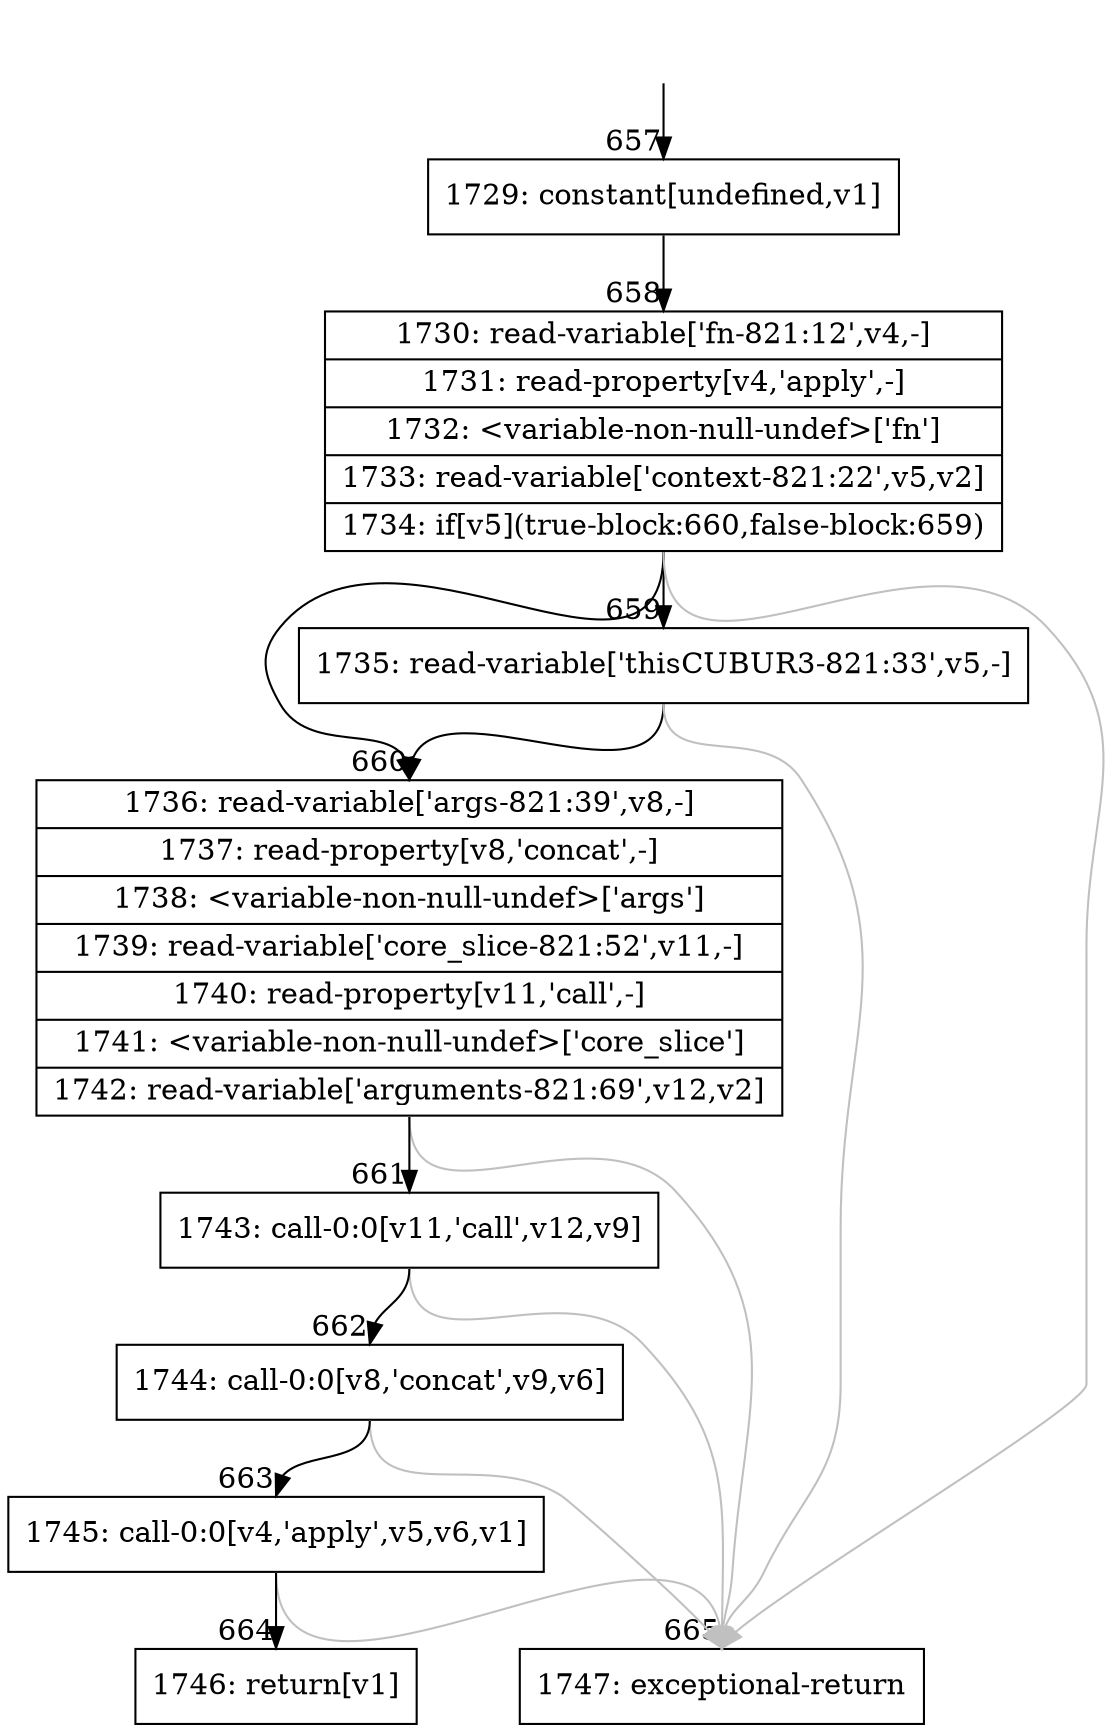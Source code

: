 digraph {
rankdir="TD"
BB_entry49[shape=none,label=""];
BB_entry49 -> BB657 [tailport=s, headport=n, headlabel="    657"]
BB657 [shape=record label="{1729: constant[undefined,v1]}" ] 
BB657 -> BB658 [tailport=s, headport=n, headlabel="      658"]
BB658 [shape=record label="{1730: read-variable['fn-821:12',v4,-]|1731: read-property[v4,'apply',-]|1732: \<variable-non-null-undef\>['fn']|1733: read-variable['context-821:22',v5,v2]|1734: if[v5](true-block:660,false-block:659)}" ] 
BB658 -> BB660 [tailport=s, headport=n, headlabel="      660"]
BB658 -> BB659 [tailport=s, headport=n, headlabel="      659"]
BB658 -> BB665 [tailport=s, headport=n, color=gray, headlabel="      665"]
BB659 [shape=record label="{1735: read-variable['thisCUBUR3-821:33',v5,-]}" ] 
BB659 -> BB660 [tailport=s, headport=n]
BB659 -> BB665 [tailport=s, headport=n, color=gray]
BB660 [shape=record label="{1736: read-variable['args-821:39',v8,-]|1737: read-property[v8,'concat',-]|1738: \<variable-non-null-undef\>['args']|1739: read-variable['core_slice-821:52',v11,-]|1740: read-property[v11,'call',-]|1741: \<variable-non-null-undef\>['core_slice']|1742: read-variable['arguments-821:69',v12,v2]}" ] 
BB660 -> BB661 [tailport=s, headport=n, headlabel="      661"]
BB660 -> BB665 [tailport=s, headport=n, color=gray]
BB661 [shape=record label="{1743: call-0:0[v11,'call',v12,v9]}" ] 
BB661 -> BB662 [tailport=s, headport=n, headlabel="      662"]
BB661 -> BB665 [tailport=s, headport=n, color=gray]
BB662 [shape=record label="{1744: call-0:0[v8,'concat',v9,v6]}" ] 
BB662 -> BB663 [tailport=s, headport=n, headlabel="      663"]
BB662 -> BB665 [tailport=s, headport=n, color=gray]
BB663 [shape=record label="{1745: call-0:0[v4,'apply',v5,v6,v1]}" ] 
BB663 -> BB664 [tailport=s, headport=n, headlabel="      664"]
BB663 -> BB665 [tailport=s, headport=n, color=gray]
BB664 [shape=record label="{1746: return[v1]}" ] 
BB665 [shape=record label="{1747: exceptional-return}" ] 
}
